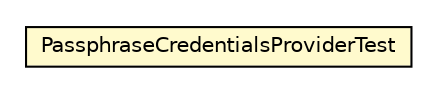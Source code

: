 #!/usr/local/bin/dot
#
# Class diagram 
# Generated by UMLGraph version R5_6-24-gf6e263 (http://www.umlgraph.org/)
#

digraph G {
	edge [fontname="Helvetica",fontsize=10,labelfontname="Helvetica",labelfontsize=10];
	node [fontname="Helvetica",fontsize=10,shape=plaintext];
	nodesep=0.25;
	ranksep=0.5;
	// net.trajano.wagon.git.test.PassphraseCredentialsProviderTest
	c46 [label=<<table title="net.trajano.wagon.git.test.PassphraseCredentialsProviderTest" border="0" cellborder="1" cellspacing="0" cellpadding="2" port="p" bgcolor="lemonChiffon" href="./PassphraseCredentialsProviderTest.html">
		<tr><td><table border="0" cellspacing="0" cellpadding="1">
<tr><td align="center" balign="center"> PassphraseCredentialsProviderTest </td></tr>
		</table></td></tr>
		</table>>, URL="./PassphraseCredentialsProviderTest.html", fontname="Helvetica", fontcolor="black", fontsize=10.0];
}

